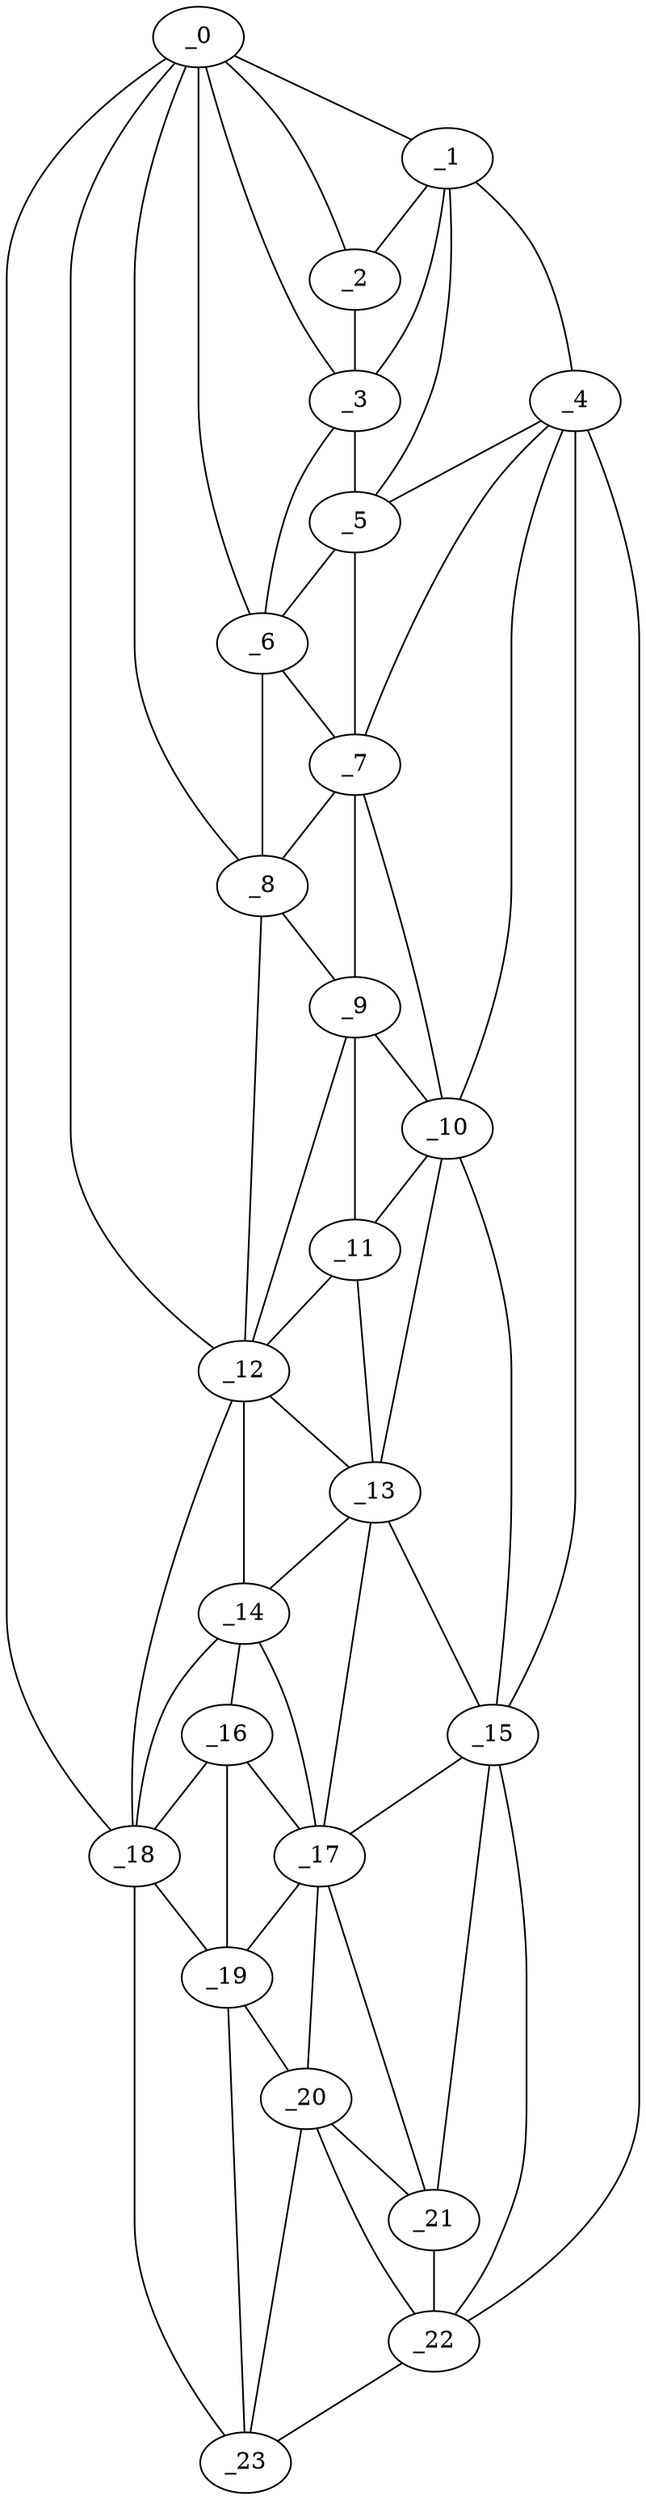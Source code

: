 graph "obj67__140.gxl" {
	_0	 [x=1,
		y=45];
	_1	 [x=4,
		y=81];
	_0 -- _1	 [valence=1];
	_2	 [x=7,
		y=65];
	_0 -- _2	 [valence=2];
	_3	 [x=19,
		y=63];
	_0 -- _3	 [valence=2];
	_6	 [x=33,
		y=60];
	_0 -- _6	 [valence=2];
	_8	 [x=42,
		y=56];
	_0 -- _8	 [valence=1];
	_12	 [x=76,
		y=49];
	_0 -- _12	 [valence=1];
	_18	 [x=106,
		y=35];
	_0 -- _18	 [valence=1];
	_1 -- _2	 [valence=1];
	_1 -- _3	 [valence=2];
	_4	 [x=28,
		y=91];
	_1 -- _4	 [valence=1];
	_5	 [x=29,
		y=76];
	_1 -- _5	 [valence=1];
	_2 -- _3	 [valence=2];
	_3 -- _5	 [valence=2];
	_3 -- _6	 [valence=1];
	_4 -- _5	 [valence=1];
	_7	 [x=36,
		y=80];
	_4 -- _7	 [valence=1];
	_10	 [x=63,
		y=75];
	_4 -- _10	 [valence=2];
	_15	 [x=90,
		y=71];
	_4 -- _15	 [valence=1];
	_22	 [x=126,
		y=62];
	_4 -- _22	 [valence=1];
	_5 -- _6	 [valence=2];
	_5 -- _7	 [valence=1];
	_6 -- _7	 [valence=2];
	_6 -- _8	 [valence=2];
	_7 -- _8	 [valence=1];
	_9	 [x=52,
		y=58];
	_7 -- _9	 [valence=1];
	_7 -- _10	 [valence=2];
	_8 -- _9	 [valence=1];
	_8 -- _12	 [valence=2];
	_9 -- _10	 [valence=2];
	_11	 [x=64,
		y=58];
	_9 -- _11	 [valence=1];
	_9 -- _12	 [valence=2];
	_10 -- _11	 [valence=1];
	_13	 [x=80,
		y=63];
	_10 -- _13	 [valence=2];
	_10 -- _15	 [valence=1];
	_11 -- _12	 [valence=2];
	_11 -- _13	 [valence=2];
	_12 -- _13	 [valence=1];
	_14	 [x=89,
		y=45];
	_12 -- _14	 [valence=1];
	_12 -- _18	 [valence=2];
	_13 -- _14	 [valence=1];
	_13 -- _15	 [valence=2];
	_17	 [x=94,
		y=58];
	_13 -- _17	 [valence=2];
	_16	 [x=92,
		y=46];
	_14 -- _16	 [valence=2];
	_14 -- _17	 [valence=2];
	_14 -- _18	 [valence=1];
	_15 -- _17	 [valence=2];
	_21	 [x=113,
		y=64];
	_15 -- _21	 [valence=2];
	_15 -- _22	 [valence=2];
	_16 -- _17	 [valence=1];
	_16 -- _18	 [valence=2];
	_19	 [x=107,
		y=44];
	_16 -- _19	 [valence=1];
	_17 -- _19	 [valence=2];
	_20	 [x=112,
		y=54];
	_17 -- _20	 [valence=2];
	_17 -- _21	 [valence=2];
	_18 -- _19	 [valence=2];
	_23	 [x=127,
		y=45];
	_18 -- _23	 [valence=1];
	_19 -- _20	 [valence=2];
	_19 -- _23	 [valence=2];
	_20 -- _21	 [valence=2];
	_20 -- _22	 [valence=2];
	_20 -- _23	 [valence=1];
	_21 -- _22	 [valence=2];
	_22 -- _23	 [valence=1];
}
